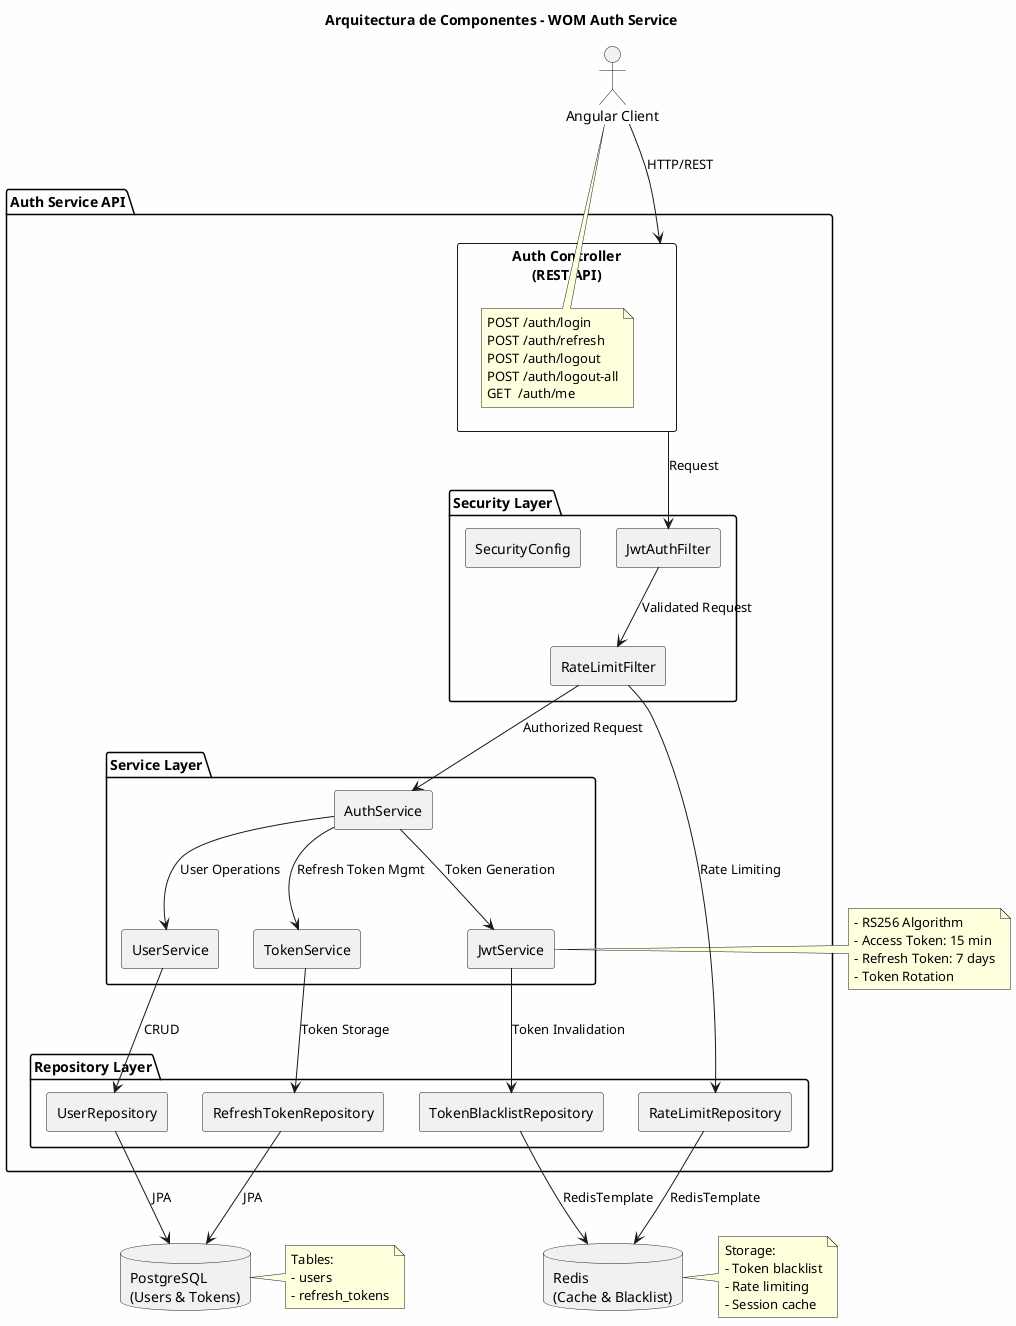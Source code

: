 @startuml Component_Architecture
!define RECTANGLE class

skinparam backgroundColor #FEFEFE
skinparam componentStyle rectangle

title Arquitectura de Componentes - WOM Auth Service

actor "Angular Client" as client
package "Auth Service API" {
    component "Auth Controller\n(REST API)" as controller {
        note right
            POST /auth/login
            POST /auth/refresh
            POST /auth/logout
            POST /auth/logout-all
            GET  /auth/me
        end note
    }
    
    package "Service Layer" {
        component "AuthService" as authService
        component "UserService" as userService
        component "JwtService" as jwtService
        component "TokenService" as tokenService
    }
    
    package "Security Layer" {
        component "JwtAuthFilter" as jwtFilter
        component "RateLimitFilter" as rateFilter
        component "SecurityConfig" as securityConfig
    }
    
    package "Repository Layer" {
        component "UserRepository" as userRepo
        component "RefreshTokenRepository" as tokenRepo
        component "TokenBlacklistRepository" as blacklistRepo
        component "RateLimitRepository" as rateLimitRepo
    }
}

database "PostgreSQL\n(Users & Tokens)" as postgres
database "Redis\n(Cache & Blacklist)" as redis

client --> controller : HTTP/REST
controller --> jwtFilter : Request
jwtFilter --> rateFilter : Validated Request
rateFilter --> authService : Authorized Request

authService --> userService : User Operations
authService --> jwtService : Token Generation
authService --> tokenService : Refresh Token Mgmt

userService --> userRepo : CRUD
tokenService --> tokenRepo : Token Storage
jwtService --> blacklistRepo : Token Invalidation
rateFilter --> rateLimitRepo : Rate Limiting

userRepo --> postgres : JPA
tokenRepo --> postgres : JPA
blacklistRepo --> redis : RedisTemplate
rateLimitRepo --> redis : RedisTemplate

note right of jwtService
    - RS256 Algorithm
    - Access Token: 15 min
    - Refresh Token: 7 days
    - Token Rotation
end note

note right of postgres
    Tables:
    - users
    - refresh_tokens
end note

note right of redis
    Storage:
    - Token blacklist
    - Rate limiting
    - Session cache
end note

@enduml
